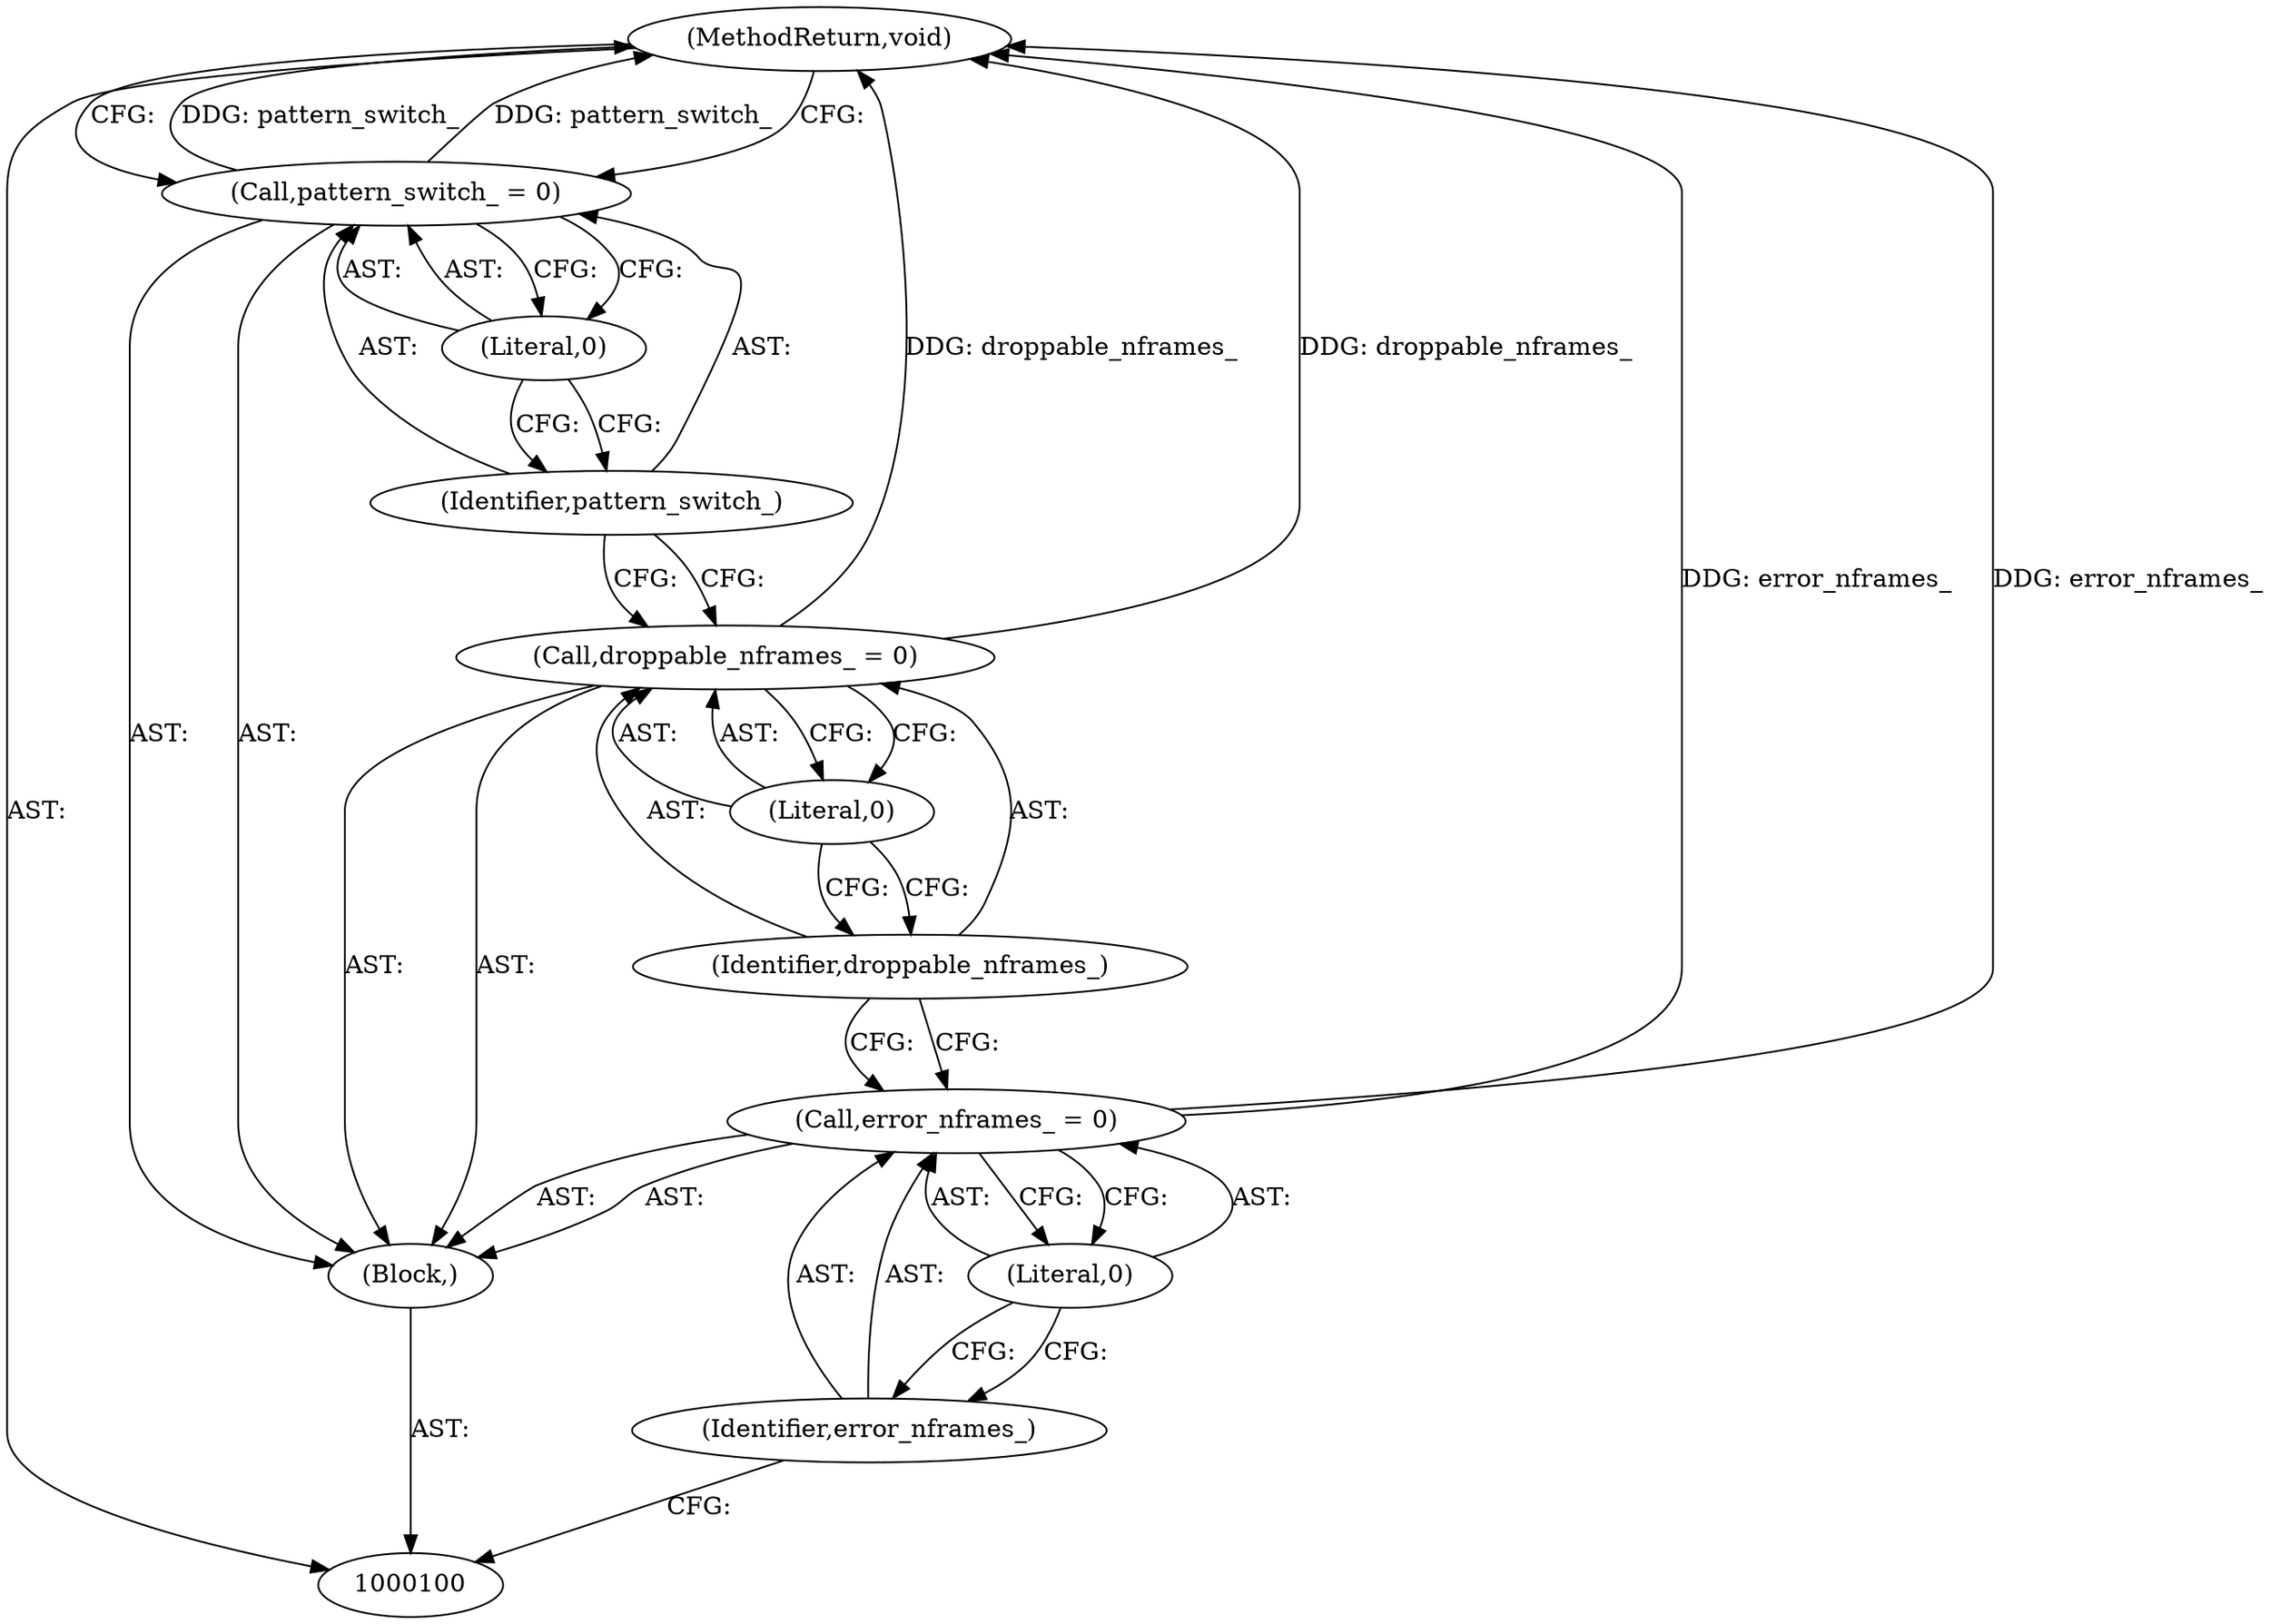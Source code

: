 digraph "0_Android_5a9753fca56f0eeb9f61e342b2fccffc364f9426_68" {
"1000101" [label="(Block,)"];
"1000111" [label="(MethodReturn,void)"];
"1000104" [label="(Literal,0)"];
"1000102" [label="(Call,error_nframes_ = 0)"];
"1000103" [label="(Identifier,error_nframes_)"];
"1000107" [label="(Literal,0)"];
"1000105" [label="(Call,droppable_nframes_ = 0)"];
"1000106" [label="(Identifier,droppable_nframes_)"];
"1000110" [label="(Literal,0)"];
"1000108" [label="(Call,pattern_switch_ = 0)"];
"1000109" [label="(Identifier,pattern_switch_)"];
"1000101" -> "1000100"  [label="AST: "];
"1000102" -> "1000101"  [label="AST: "];
"1000105" -> "1000101"  [label="AST: "];
"1000108" -> "1000101"  [label="AST: "];
"1000111" -> "1000100"  [label="AST: "];
"1000111" -> "1000108"  [label="CFG: "];
"1000102" -> "1000111"  [label="DDG: error_nframes_"];
"1000105" -> "1000111"  [label="DDG: droppable_nframes_"];
"1000108" -> "1000111"  [label="DDG: pattern_switch_"];
"1000104" -> "1000102"  [label="AST: "];
"1000104" -> "1000103"  [label="CFG: "];
"1000102" -> "1000104"  [label="CFG: "];
"1000102" -> "1000101"  [label="AST: "];
"1000102" -> "1000104"  [label="CFG: "];
"1000103" -> "1000102"  [label="AST: "];
"1000104" -> "1000102"  [label="AST: "];
"1000106" -> "1000102"  [label="CFG: "];
"1000102" -> "1000111"  [label="DDG: error_nframes_"];
"1000103" -> "1000102"  [label="AST: "];
"1000103" -> "1000100"  [label="CFG: "];
"1000104" -> "1000103"  [label="CFG: "];
"1000107" -> "1000105"  [label="AST: "];
"1000107" -> "1000106"  [label="CFG: "];
"1000105" -> "1000107"  [label="CFG: "];
"1000105" -> "1000101"  [label="AST: "];
"1000105" -> "1000107"  [label="CFG: "];
"1000106" -> "1000105"  [label="AST: "];
"1000107" -> "1000105"  [label="AST: "];
"1000109" -> "1000105"  [label="CFG: "];
"1000105" -> "1000111"  [label="DDG: droppable_nframes_"];
"1000106" -> "1000105"  [label="AST: "];
"1000106" -> "1000102"  [label="CFG: "];
"1000107" -> "1000106"  [label="CFG: "];
"1000110" -> "1000108"  [label="AST: "];
"1000110" -> "1000109"  [label="CFG: "];
"1000108" -> "1000110"  [label="CFG: "];
"1000108" -> "1000101"  [label="AST: "];
"1000108" -> "1000110"  [label="CFG: "];
"1000109" -> "1000108"  [label="AST: "];
"1000110" -> "1000108"  [label="AST: "];
"1000111" -> "1000108"  [label="CFG: "];
"1000108" -> "1000111"  [label="DDG: pattern_switch_"];
"1000109" -> "1000108"  [label="AST: "];
"1000109" -> "1000105"  [label="CFG: "];
"1000110" -> "1000109"  [label="CFG: "];
}
